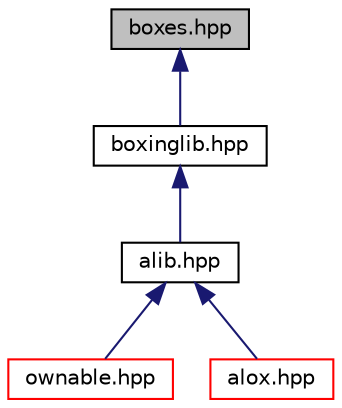 digraph "boxes.hpp"
{
  edge [fontname="Helvetica",fontsize="10",labelfontname="Helvetica",labelfontsize="10"];
  node [fontname="Helvetica",fontsize="10",shape=record];
  Node3 [label="boxes.hpp",height=0.2,width=0.4,color="black", fillcolor="grey75", style="filled", fontcolor="black"];
  Node3 -> Node4 [dir="back",color="midnightblue",fontsize="10",style="solid",fontname="Helvetica"];
  Node4 [label="boxinglib.hpp",height=0.2,width=0.4,color="black", fillcolor="white", style="filled",URL="$boxinglib_8hpp.html"];
  Node4 -> Node5 [dir="back",color="midnightblue",fontsize="10",style="solid",fontname="Helvetica"];
  Node5 [label="alib.hpp",height=0.2,width=0.4,color="black", fillcolor="white", style="filled",URL="$alib_8hpp.html"];
  Node5 -> Node6 [dir="back",color="midnightblue",fontsize="10",style="solid",fontname="Helvetica"];
  Node6 [label="ownable.hpp",height=0.2,width=0.4,color="red", fillcolor="white", style="filled",URL="$ownable_8hpp.html"];
  Node5 -> Node10 [dir="back",color="midnightblue",fontsize="10",style="solid",fontname="Helvetica"];
  Node10 [label="alox.hpp",height=0.2,width=0.4,color="red", fillcolor="white", style="filled",URL="$alox_8hpp.html"];
}
